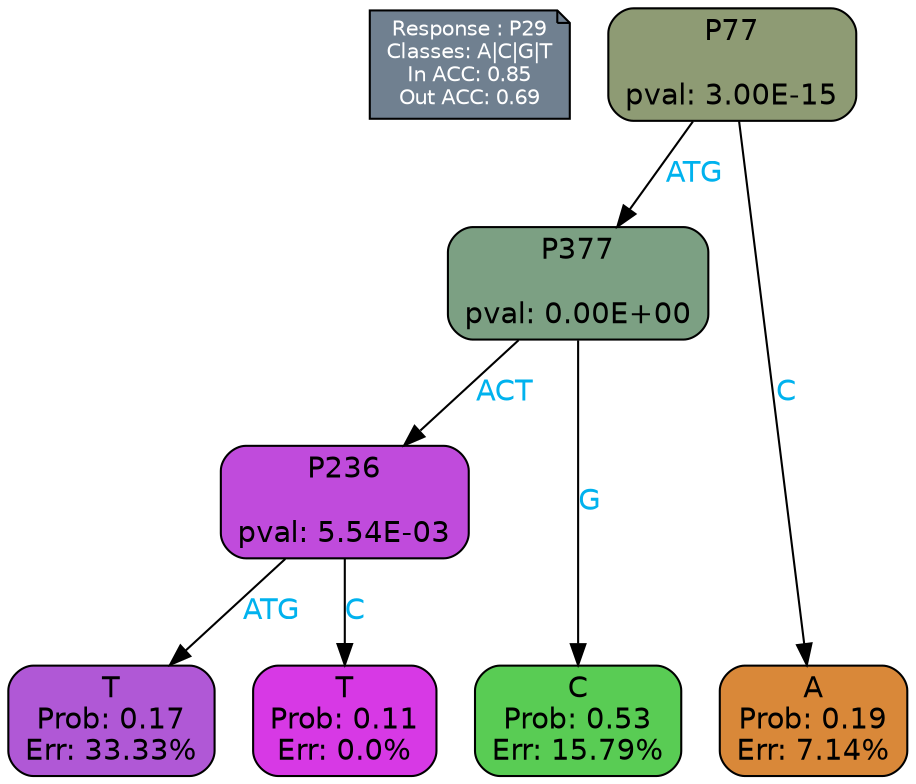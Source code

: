 digraph Tree {
node [shape=box, style="filled, rounded", color="black", fontname=helvetica] ;
graph [ranksep=equally, splines=polylines, bgcolor=transparent, dpi=600] ;
edge [fontname=helvetica] ;
LEGEND [label="Response : P29
Classes: A|C|G|T
In ACC: 0.85
Out ACC: 0.69
",shape=note,align=left,style=filled,fillcolor="slategray",fontcolor="white",fontsize=10];1 [label="P77

pval: 3.00E-15", fillcolor="#8e9b74"] ;
2 [label="P377

pval: 0.00E+00", fillcolor="#7ca083"] ;
3 [label="P236

pval: 5.54E-03", fillcolor="#c04bdc"] ;
4 [label="T
Prob: 0.17
Err: 33.33%", fillcolor="#b058d6"] ;
5 [label="T
Prob: 0.11
Err: 0.0%", fillcolor="#d739e5"] ;
6 [label="C
Prob: 0.53
Err: 15.79%", fillcolor="#59cc54"] ;
7 [label="A
Prob: 0.19
Err: 7.14%", fillcolor="#d98839"] ;
1 -> 2 [label="ATG",fontcolor=deepskyblue2] ;
1 -> 7 [label="C",fontcolor=deepskyblue2] ;
2 -> 3 [label="ACT",fontcolor=deepskyblue2] ;
2 -> 6 [label="G",fontcolor=deepskyblue2] ;
3 -> 4 [label="ATG",fontcolor=deepskyblue2] ;
3 -> 5 [label="C",fontcolor=deepskyblue2] ;
{rank = same; 4;5;6;7;}{rank = same; LEGEND;1;}}